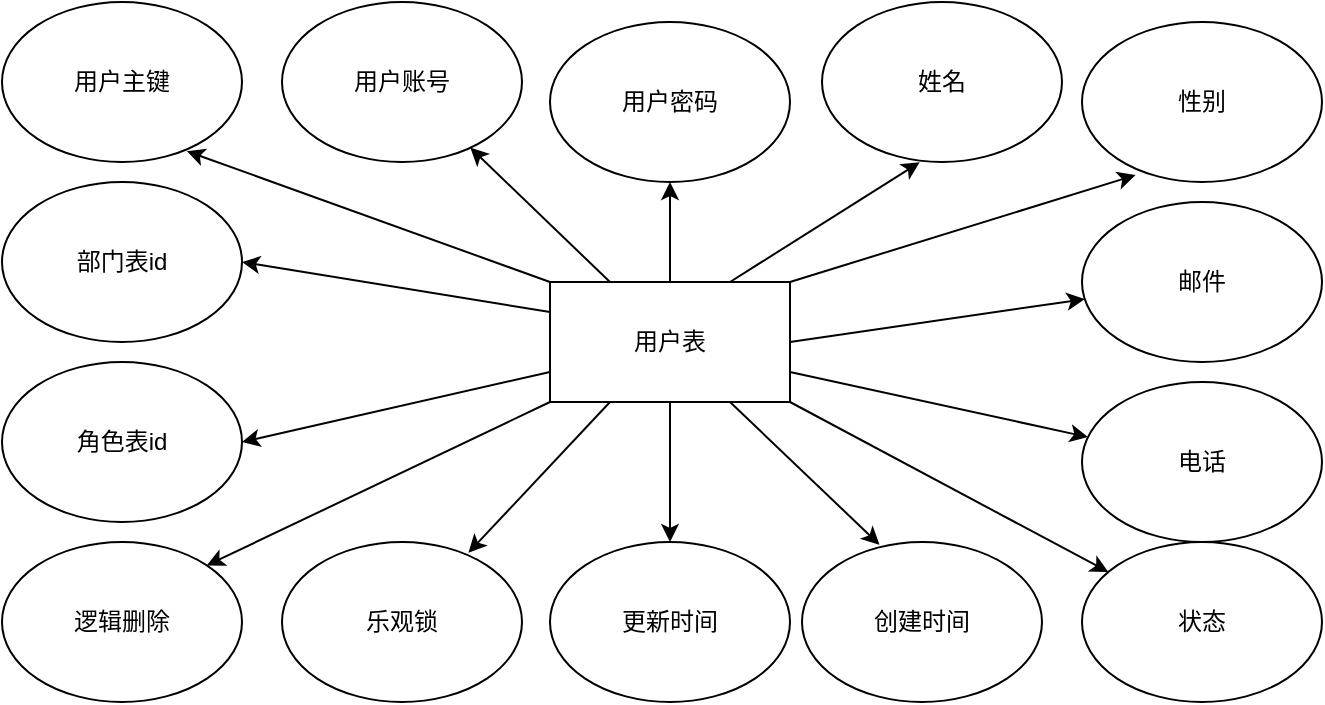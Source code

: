 <mxfile>
    <diagram id="pcS4i0z55PIfbmsOpdDO" name="第 1 页">
        <mxGraphModel dx="820" dy="575" grid="1" gridSize="10" guides="1" tooltips="1" connect="1" arrows="1" fold="1" page="1" pageScale="1" pageWidth="827" pageHeight="1169" math="0" shadow="0">
            <root>
                <mxCell id="0"/>
                <mxCell id="1" parent="0"/>
                <mxCell id="19" style="edgeStyle=none;html=1;exitX=0;exitY=0;exitDx=0;exitDy=0;entryX=0.77;entryY=0.932;entryDx=0;entryDy=0;entryPerimeter=0;" edge="1" parent="1" source="2" target="3">
                    <mxGeometry relative="1" as="geometry"/>
                </mxCell>
                <mxCell id="20" style="edgeStyle=none;html=1;exitX=0.25;exitY=0;exitDx=0;exitDy=0;" edge="1" parent="1" source="2" target="4">
                    <mxGeometry relative="1" as="geometry"/>
                </mxCell>
                <mxCell id="21" style="edgeStyle=none;html=1;exitX=0.5;exitY=0;exitDx=0;exitDy=0;entryX=0.5;entryY=1;entryDx=0;entryDy=0;" edge="1" parent="1" source="2" target="5">
                    <mxGeometry relative="1" as="geometry"/>
                </mxCell>
                <mxCell id="22" style="edgeStyle=none;html=1;exitX=0.75;exitY=0;exitDx=0;exitDy=0;entryX=0.407;entryY=1.002;entryDx=0;entryDy=0;entryPerimeter=0;" edge="1" parent="1" source="2" target="6">
                    <mxGeometry relative="1" as="geometry"/>
                </mxCell>
                <mxCell id="23" style="edgeStyle=none;html=1;exitX=1;exitY=0;exitDx=0;exitDy=0;entryX=0.223;entryY=0.957;entryDx=0;entryDy=0;entryPerimeter=0;" edge="1" parent="1" source="2" target="7">
                    <mxGeometry relative="1" as="geometry"/>
                </mxCell>
                <mxCell id="24" style="edgeStyle=none;html=1;exitX=0;exitY=0.25;exitDx=0;exitDy=0;entryX=1;entryY=0.5;entryDx=0;entryDy=0;" edge="1" parent="1" source="2" target="16">
                    <mxGeometry relative="1" as="geometry"/>
                </mxCell>
                <mxCell id="25" style="edgeStyle=none;html=1;exitX=0;exitY=0.75;exitDx=0;exitDy=0;entryX=1;entryY=0.5;entryDx=0;entryDy=0;" edge="1" parent="1" source="2" target="17">
                    <mxGeometry relative="1" as="geometry"/>
                </mxCell>
                <mxCell id="26" style="edgeStyle=none;html=1;exitX=0;exitY=1;exitDx=0;exitDy=0;entryX=1;entryY=0;entryDx=0;entryDy=0;" edge="1" parent="1" source="2" target="15">
                    <mxGeometry relative="1" as="geometry"/>
                </mxCell>
                <mxCell id="27" style="edgeStyle=none;html=1;exitX=0.25;exitY=1;exitDx=0;exitDy=0;entryX=0.777;entryY=0.067;entryDx=0;entryDy=0;entryPerimeter=0;" edge="1" parent="1" source="2" target="13">
                    <mxGeometry relative="1" as="geometry"/>
                </mxCell>
                <mxCell id="28" style="edgeStyle=none;html=1;exitX=0.5;exitY=1;exitDx=0;exitDy=0;entryX=0.5;entryY=0;entryDx=0;entryDy=0;" edge="1" parent="1" source="2" target="12">
                    <mxGeometry relative="1" as="geometry"/>
                </mxCell>
                <mxCell id="29" style="edgeStyle=none;html=1;exitX=0.75;exitY=1;exitDx=0;exitDy=0;entryX=0.323;entryY=0.017;entryDx=0;entryDy=0;entryPerimeter=0;" edge="1" parent="1" source="2" target="11">
                    <mxGeometry relative="1" as="geometry"/>
                </mxCell>
                <mxCell id="30" style="edgeStyle=none;html=1;exitX=1;exitY=1;exitDx=0;exitDy=0;" edge="1" parent="1" source="2" target="10">
                    <mxGeometry relative="1" as="geometry"/>
                </mxCell>
                <mxCell id="31" style="edgeStyle=none;html=1;exitX=1;exitY=0.75;exitDx=0;exitDy=0;" edge="1" parent="1" source="2" target="9">
                    <mxGeometry relative="1" as="geometry"/>
                </mxCell>
                <mxCell id="32" style="edgeStyle=none;html=1;exitX=1;exitY=0.5;exitDx=0;exitDy=0;" edge="1" parent="1" source="2" target="8">
                    <mxGeometry relative="1" as="geometry"/>
                </mxCell>
                <mxCell id="2" value="用户表" style="rounded=0;whiteSpace=wrap;html=1;" vertex="1" parent="1">
                    <mxGeometry x="354" y="340" width="120" height="60" as="geometry"/>
                </mxCell>
                <mxCell id="3" value="用户主键" style="ellipse;whiteSpace=wrap;html=1;" vertex="1" parent="1">
                    <mxGeometry x="80" y="200" width="120" height="80" as="geometry"/>
                </mxCell>
                <mxCell id="4" value="用户账号" style="ellipse;whiteSpace=wrap;html=1;" vertex="1" parent="1">
                    <mxGeometry x="220" y="200" width="120" height="80" as="geometry"/>
                </mxCell>
                <mxCell id="5" value="用户密码" style="ellipse;whiteSpace=wrap;html=1;" vertex="1" parent="1">
                    <mxGeometry x="354" y="210" width="120" height="80" as="geometry"/>
                </mxCell>
                <mxCell id="6" value="姓名" style="ellipse;whiteSpace=wrap;html=1;" vertex="1" parent="1">
                    <mxGeometry x="490" y="200" width="120" height="80" as="geometry"/>
                </mxCell>
                <mxCell id="7" value="性别" style="ellipse;whiteSpace=wrap;html=1;" vertex="1" parent="1">
                    <mxGeometry x="620" y="210" width="120" height="80" as="geometry"/>
                </mxCell>
                <mxCell id="8" value="邮件" style="ellipse;whiteSpace=wrap;html=1;" vertex="1" parent="1">
                    <mxGeometry x="620" y="300" width="120" height="80" as="geometry"/>
                </mxCell>
                <mxCell id="9" value="电话" style="ellipse;whiteSpace=wrap;html=1;" vertex="1" parent="1">
                    <mxGeometry x="620" y="390" width="120" height="80" as="geometry"/>
                </mxCell>
                <mxCell id="10" value="状态" style="ellipse;whiteSpace=wrap;html=1;" vertex="1" parent="1">
                    <mxGeometry x="620" y="470" width="120" height="80" as="geometry"/>
                </mxCell>
                <mxCell id="11" value="创建时间" style="ellipse;whiteSpace=wrap;html=1;" vertex="1" parent="1">
                    <mxGeometry x="480" y="470" width="120" height="80" as="geometry"/>
                </mxCell>
                <mxCell id="12" value="更新时间" style="ellipse;whiteSpace=wrap;html=1;" vertex="1" parent="1">
                    <mxGeometry x="354" y="470" width="120" height="80" as="geometry"/>
                </mxCell>
                <mxCell id="13" value="乐观锁" style="ellipse;whiteSpace=wrap;html=1;" vertex="1" parent="1">
                    <mxGeometry x="220" y="470" width="120" height="80" as="geometry"/>
                </mxCell>
                <mxCell id="15" value="逻辑删除" style="ellipse;whiteSpace=wrap;html=1;" vertex="1" parent="1">
                    <mxGeometry x="80" y="470" width="120" height="80" as="geometry"/>
                </mxCell>
                <mxCell id="16" value="部门表id" style="ellipse;whiteSpace=wrap;html=1;" vertex="1" parent="1">
                    <mxGeometry x="80" y="290" width="120" height="80" as="geometry"/>
                </mxCell>
                <mxCell id="17" value="角色表id" style="ellipse;whiteSpace=wrap;html=1;" vertex="1" parent="1">
                    <mxGeometry x="80" y="380" width="120" height="80" as="geometry"/>
                </mxCell>
            </root>
        </mxGraphModel>
    </diagram>
</mxfile>